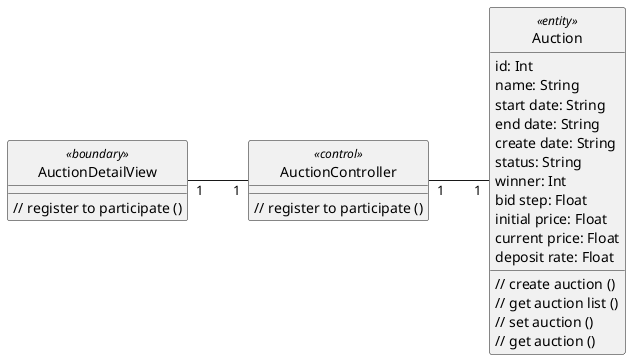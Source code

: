 @startuml register_to_participate
hide circle
skinparam classAttributeIconSize 0
left to right direction

class AuctionDetailView <<boundary>> {
  // register to participate ()
}

class AuctionController <<control>> {
  // register to participate ()
}

class Auction <<entity>> {
  id: Int
  name: String
  start date: String
  end date: String
  create date: String
  status: String
  winner: Int
  bid step: Float
  initial price: Float
  current price: Float
  deposit rate: Float
  // create auction ()
  // get auction list ()
  // set auction ()
  // get auction ()
}

AuctionDetailView "1" -- "1" AuctionController
AuctionController "1" -- "1" Auction
@enduml